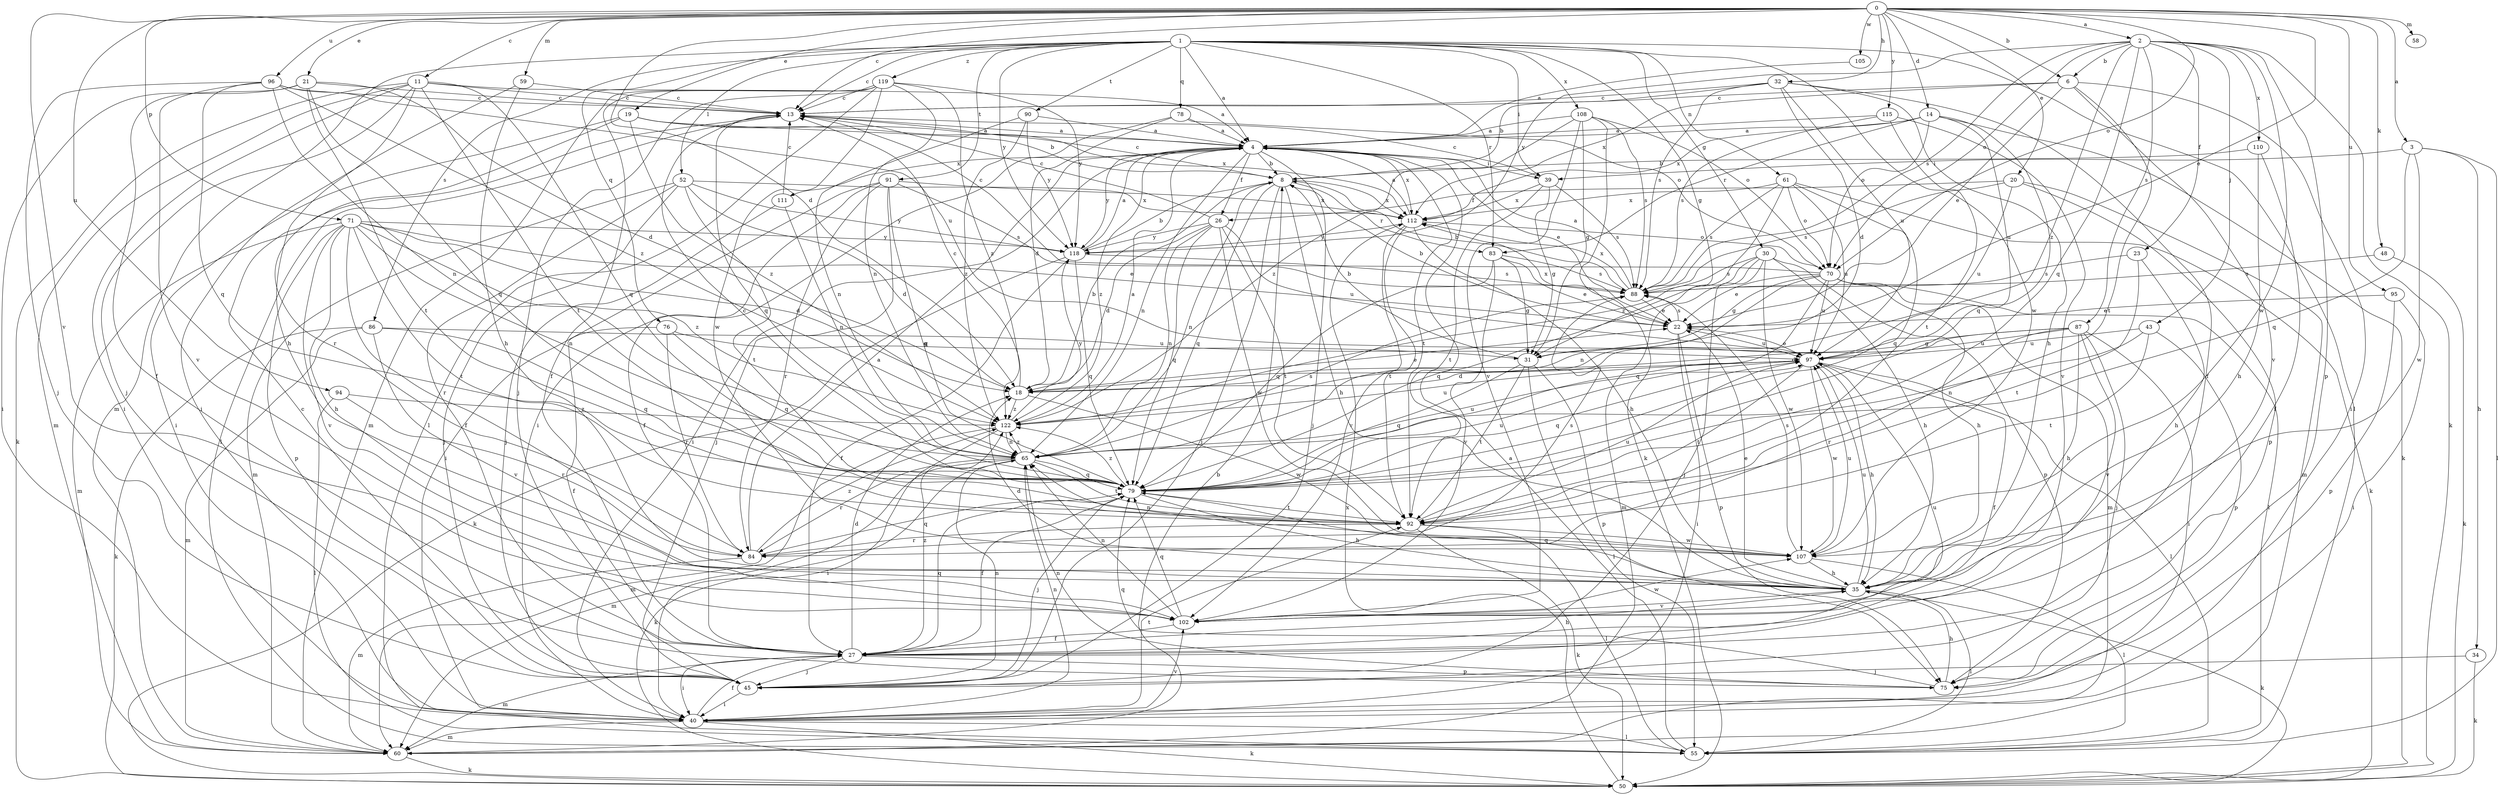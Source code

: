 strict digraph  {
0;
1;
2;
3;
4;
6;
8;
11;
13;
14;
18;
19;
20;
21;
22;
23;
26;
27;
30;
31;
32;
34;
35;
39;
40;
43;
45;
48;
50;
52;
55;
58;
59;
60;
61;
65;
70;
71;
75;
76;
78;
79;
83;
84;
86;
87;
88;
90;
91;
92;
94;
95;
96;
97;
102;
105;
107;
108;
110;
111;
112;
115;
118;
119;
122;
0 -> 2  [label=a];
0 -> 3  [label=a];
0 -> 6  [label=b];
0 -> 11  [label=c];
0 -> 13  [label=c];
0 -> 14  [label=d];
0 -> 18  [label=d];
0 -> 19  [label=e];
0 -> 20  [label=e];
0 -> 21  [label=e];
0 -> 22  [label=e];
0 -> 32  [label=h];
0 -> 48  [label=k];
0 -> 58  [label=m];
0 -> 59  [label=m];
0 -> 70  [label=o];
0 -> 71  [label=p];
0 -> 94  [label=u];
0 -> 95  [label=u];
0 -> 96  [label=u];
0 -> 102  [label=v];
0 -> 105  [label=w];
0 -> 115  [label=y];
1 -> 4  [label=a];
1 -> 13  [label=c];
1 -> 30  [label=g];
1 -> 31  [label=g];
1 -> 39  [label=i];
1 -> 52  [label=l];
1 -> 55  [label=l];
1 -> 60  [label=m];
1 -> 61  [label=n];
1 -> 76  [label=q];
1 -> 78  [label=q];
1 -> 83  [label=r];
1 -> 86  [label=s];
1 -> 90  [label=t];
1 -> 91  [label=t];
1 -> 107  [label=w];
1 -> 108  [label=x];
1 -> 118  [label=y];
1 -> 119  [label=z];
2 -> 6  [label=b];
2 -> 23  [label=f];
2 -> 43  [label=j];
2 -> 50  [label=k];
2 -> 70  [label=o];
2 -> 75  [label=p];
2 -> 79  [label=q];
2 -> 87  [label=s];
2 -> 88  [label=s];
2 -> 107  [label=w];
2 -> 110  [label=x];
2 -> 118  [label=y];
2 -> 122  [label=z];
3 -> 34  [label=h];
3 -> 39  [label=i];
3 -> 55  [label=l];
3 -> 79  [label=q];
3 -> 107  [label=w];
4 -> 8  [label=b];
4 -> 22  [label=e];
4 -> 26  [label=f];
4 -> 39  [label=i];
4 -> 40  [label=i];
4 -> 45  [label=j];
4 -> 65  [label=n];
4 -> 92  [label=t];
4 -> 111  [label=x];
4 -> 112  [label=x];
4 -> 118  [label=y];
4 -> 122  [label=z];
6 -> 13  [label=c];
6 -> 22  [label=e];
6 -> 40  [label=i];
6 -> 92  [label=t];
6 -> 102  [label=v];
6 -> 112  [label=x];
8 -> 13  [label=c];
8 -> 35  [label=h];
8 -> 45  [label=j];
8 -> 65  [label=n];
8 -> 79  [label=q];
8 -> 83  [label=r];
8 -> 112  [label=x];
11 -> 4  [label=a];
11 -> 13  [label=c];
11 -> 35  [label=h];
11 -> 40  [label=i];
11 -> 45  [label=j];
11 -> 50  [label=k];
11 -> 60  [label=m];
11 -> 79  [label=q];
11 -> 92  [label=t];
13 -> 4  [label=a];
13 -> 55  [label=l];
13 -> 79  [label=q];
14 -> 4  [label=a];
14 -> 50  [label=k];
14 -> 70  [label=o];
14 -> 79  [label=q];
14 -> 83  [label=r];
14 -> 97  [label=u];
14 -> 112  [label=x];
18 -> 8  [label=b];
18 -> 13  [label=c];
18 -> 22  [label=e];
18 -> 107  [label=w];
18 -> 122  [label=z];
19 -> 4  [label=a];
19 -> 8  [label=b];
19 -> 40  [label=i];
19 -> 84  [label=r];
19 -> 112  [label=x];
19 -> 122  [label=z];
20 -> 26  [label=f];
20 -> 60  [label=m];
20 -> 75  [label=p];
20 -> 88  [label=s];
20 -> 97  [label=u];
21 -> 13  [label=c];
21 -> 18  [label=d];
21 -> 27  [label=f];
21 -> 40  [label=i];
21 -> 79  [label=q];
21 -> 92  [label=t];
22 -> 8  [label=b];
22 -> 40  [label=i];
22 -> 75  [label=p];
22 -> 88  [label=s];
22 -> 97  [label=u];
22 -> 112  [label=x];
23 -> 35  [label=h];
23 -> 88  [label=s];
23 -> 92  [label=t];
26 -> 13  [label=c];
26 -> 18  [label=d];
26 -> 65  [label=n];
26 -> 79  [label=q];
26 -> 92  [label=t];
26 -> 97  [label=u];
26 -> 107  [label=w];
26 -> 118  [label=y];
27 -> 18  [label=d];
27 -> 35  [label=h];
27 -> 40  [label=i];
27 -> 45  [label=j];
27 -> 60  [label=m];
27 -> 75  [label=p];
27 -> 79  [label=q];
27 -> 97  [label=u];
27 -> 122  [label=z];
30 -> 35  [label=h];
30 -> 45  [label=j];
30 -> 60  [label=m];
30 -> 75  [label=p];
30 -> 79  [label=q];
30 -> 88  [label=s];
30 -> 107  [label=w];
31 -> 8  [label=b];
31 -> 55  [label=l];
31 -> 75  [label=p];
31 -> 79  [label=q];
31 -> 92  [label=t];
32 -> 8  [label=b];
32 -> 13  [label=c];
32 -> 18  [label=d];
32 -> 27  [label=f];
32 -> 35  [label=h];
32 -> 88  [label=s];
32 -> 97  [label=u];
34 -> 45  [label=j];
34 -> 50  [label=k];
35 -> 18  [label=d];
35 -> 22  [label=e];
35 -> 50  [label=k];
35 -> 55  [label=l];
35 -> 79  [label=q];
35 -> 97  [label=u];
35 -> 102  [label=v];
39 -> 13  [label=c];
39 -> 31  [label=g];
39 -> 88  [label=s];
39 -> 92  [label=t];
39 -> 112  [label=x];
40 -> 27  [label=f];
40 -> 50  [label=k];
40 -> 55  [label=l];
40 -> 60  [label=m];
40 -> 65  [label=n];
40 -> 92  [label=t];
40 -> 102  [label=v];
43 -> 65  [label=n];
43 -> 75  [label=p];
43 -> 92  [label=t];
43 -> 97  [label=u];
45 -> 13  [label=c];
45 -> 40  [label=i];
45 -> 65  [label=n];
48 -> 50  [label=k];
48 -> 88  [label=s];
50 -> 112  [label=x];
52 -> 18  [label=d];
52 -> 27  [label=f];
52 -> 45  [label=j];
52 -> 60  [label=m];
52 -> 92  [label=t];
52 -> 112  [label=x];
52 -> 118  [label=y];
55 -> 4  [label=a];
59 -> 13  [label=c];
59 -> 35  [label=h];
59 -> 40  [label=i];
60 -> 8  [label=b];
60 -> 50  [label=k];
61 -> 50  [label=k];
61 -> 70  [label=o];
61 -> 79  [label=q];
61 -> 88  [label=s];
61 -> 97  [label=u];
61 -> 112  [label=x];
61 -> 122  [label=z];
65 -> 50  [label=k];
65 -> 60  [label=m];
65 -> 79  [label=q];
65 -> 84  [label=r];
65 -> 88  [label=s];
65 -> 92  [label=t];
65 -> 97  [label=u];
65 -> 122  [label=z];
70 -> 13  [label=c];
70 -> 22  [label=e];
70 -> 31  [label=g];
70 -> 35  [label=h];
70 -> 55  [label=l];
70 -> 60  [label=m];
70 -> 65  [label=n];
70 -> 79  [label=q];
70 -> 97  [label=u];
71 -> 18  [label=d];
71 -> 22  [label=e];
71 -> 35  [label=h];
71 -> 60  [label=m];
71 -> 65  [label=n];
71 -> 75  [label=p];
71 -> 84  [label=r];
71 -> 92  [label=t];
71 -> 102  [label=v];
71 -> 118  [label=y];
71 -> 122  [label=z];
75 -> 35  [label=h];
75 -> 65  [label=n];
75 -> 79  [label=q];
76 -> 27  [label=f];
76 -> 31  [label=g];
76 -> 79  [label=q];
76 -> 84  [label=r];
78 -> 4  [label=a];
78 -> 18  [label=d];
78 -> 40  [label=i];
78 -> 70  [label=o];
79 -> 13  [label=c];
79 -> 27  [label=f];
79 -> 35  [label=h];
79 -> 45  [label=j];
79 -> 92  [label=t];
79 -> 97  [label=u];
79 -> 122  [label=z];
83 -> 22  [label=e];
83 -> 31  [label=g];
83 -> 79  [label=q];
83 -> 88  [label=s];
83 -> 102  [label=v];
84 -> 4  [label=a];
84 -> 60  [label=m];
84 -> 79  [label=q];
84 -> 88  [label=s];
84 -> 122  [label=z];
86 -> 50  [label=k];
86 -> 60  [label=m];
86 -> 79  [label=q];
86 -> 97  [label=u];
86 -> 102  [label=v];
87 -> 18  [label=d];
87 -> 31  [label=g];
87 -> 35  [label=h];
87 -> 40  [label=i];
87 -> 45  [label=j];
87 -> 84  [label=r];
87 -> 97  [label=u];
87 -> 102  [label=v];
88 -> 4  [label=a];
88 -> 8  [label=b];
88 -> 22  [label=e];
88 -> 112  [label=x];
90 -> 4  [label=a];
90 -> 65  [label=n];
90 -> 118  [label=y];
90 -> 122  [label=z];
91 -> 27  [label=f];
91 -> 40  [label=i];
91 -> 45  [label=j];
91 -> 79  [label=q];
91 -> 84  [label=r];
91 -> 88  [label=s];
91 -> 112  [label=x];
92 -> 50  [label=k];
92 -> 55  [label=l];
92 -> 84  [label=r];
92 -> 97  [label=u];
92 -> 107  [label=w];
94 -> 55  [label=l];
94 -> 84  [label=r];
94 -> 122  [label=z];
95 -> 22  [label=e];
95 -> 40  [label=i];
95 -> 75  [label=p];
96 -> 13  [label=c];
96 -> 45  [label=j];
96 -> 65  [label=n];
96 -> 79  [label=q];
96 -> 97  [label=u];
96 -> 102  [label=v];
96 -> 122  [label=z];
97 -> 18  [label=d];
97 -> 22  [label=e];
97 -> 27  [label=f];
97 -> 35  [label=h];
97 -> 55  [label=l];
97 -> 79  [label=q];
97 -> 92  [label=t];
97 -> 107  [label=w];
102 -> 27  [label=f];
102 -> 65  [label=n];
102 -> 79  [label=q];
102 -> 107  [label=w];
105 -> 4  [label=a];
107 -> 35  [label=h];
107 -> 55  [label=l];
107 -> 65  [label=n];
107 -> 88  [label=s];
107 -> 97  [label=u];
108 -> 4  [label=a];
108 -> 31  [label=g];
108 -> 50  [label=k];
108 -> 70  [label=o];
108 -> 88  [label=s];
108 -> 102  [label=v];
108 -> 122  [label=z];
110 -> 8  [label=b];
110 -> 27  [label=f];
110 -> 35  [label=h];
111 -> 13  [label=c];
111 -> 45  [label=j];
111 -> 65  [label=n];
112 -> 4  [label=a];
112 -> 35  [label=h];
112 -> 70  [label=o];
112 -> 92  [label=t];
112 -> 102  [label=v];
112 -> 118  [label=y];
115 -> 4  [label=a];
115 -> 88  [label=s];
115 -> 92  [label=t];
115 -> 102  [label=v];
118 -> 4  [label=a];
118 -> 8  [label=b];
118 -> 27  [label=f];
118 -> 50  [label=k];
118 -> 79  [label=q];
118 -> 88  [label=s];
119 -> 13  [label=c];
119 -> 27  [label=f];
119 -> 45  [label=j];
119 -> 55  [label=l];
119 -> 60  [label=m];
119 -> 65  [label=n];
119 -> 107  [label=w];
119 -> 118  [label=y];
119 -> 122  [label=z];
122 -> 4  [label=a];
122 -> 40  [label=i];
122 -> 60  [label=m];
122 -> 65  [label=n];
122 -> 97  [label=u];
122 -> 118  [label=y];
}

